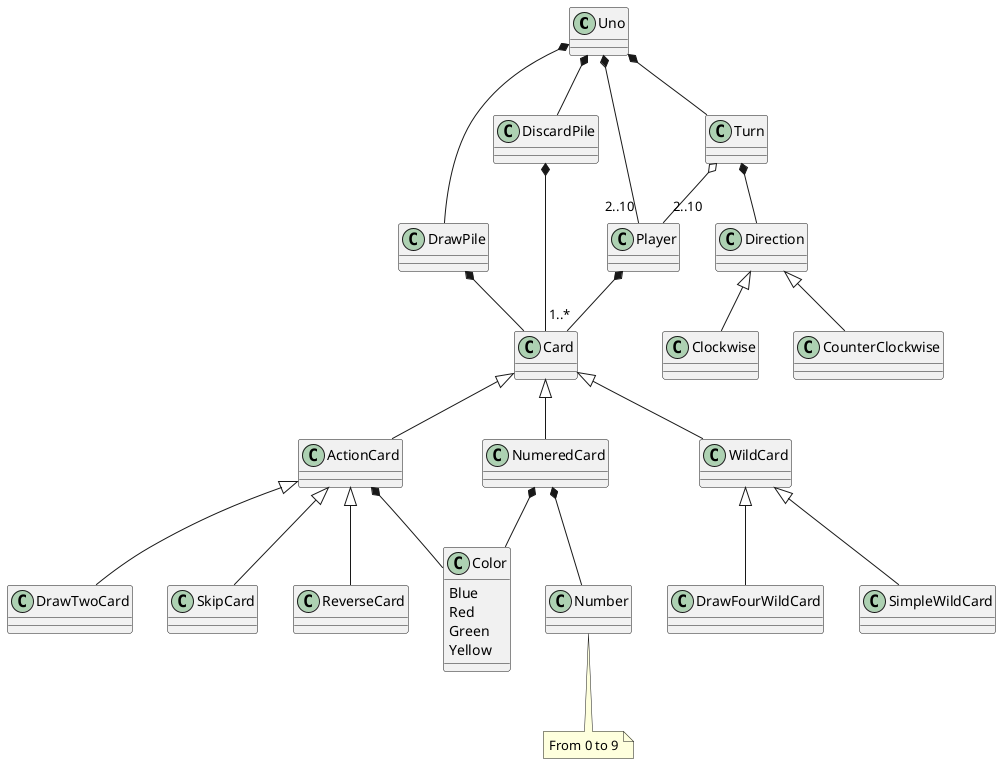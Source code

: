 @startuml

Uno *-- DrawPile
Uno *-- DiscardPile
Uno *-- "2..10" Player
Uno *-- Turn

Turn o-- "2..10" Player
Turn *-- Direction

Direction <|-- Clockwise
Direction <|-- CounterClockwise

Player *-- "1..*" Card

DrawPile *-- Card
DiscardPile *-- Card
 
NumeredCard -u-|> Card
ActionCard -u-|> Card

WildCard -u-|> Card
DrawFourWildCard -u-|> WildCard
SimpleWildCard -u-|> WildCard

DrawTwoCard -u-|> ActionCard
SkipCard -u-|> ActionCard
ReverseCard -u-|> ActionCard

ActionCard *-- Color
NumeredCard *-- Color
NumeredCard *-- Number

class Color
{
    Blue
    Red
    Green
    Yellow
}

note bottom of Number: From 0 to 9
@enduml